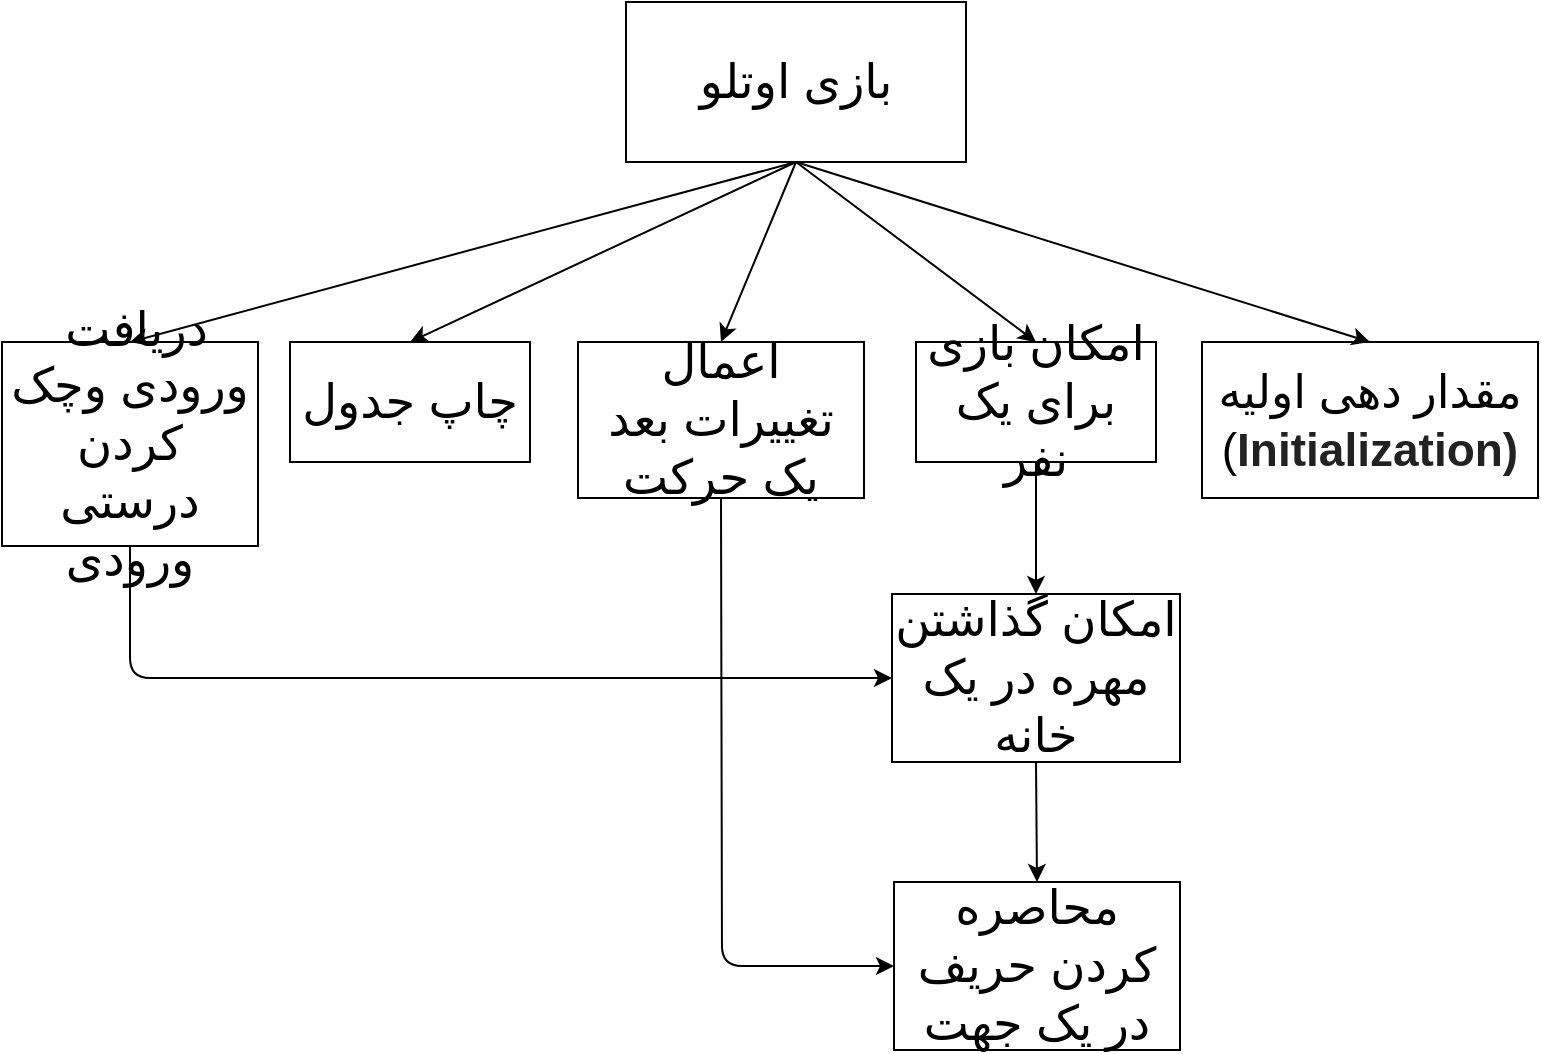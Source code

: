<mxfile version="12.3.3" pages="1"><diagram id="jZDMuItMAhIX4MLOOW3q" name="Page-1"><mxGraphModel dx="1393" dy="737" grid="1" gridSize="24" guides="1" tooltips="1" connect="1" arrows="1" fold="1" page="1" pageScale="1" pageWidth="850" pageHeight="1100" math="0" shadow="0"><root><mxCell id="0"/><mxCell id="1" parent="0"/><mxCell id="agOgERhShRH7dlRAszTS-2" value="&lt;font style=&quot;font-size: 24px&quot;&gt;بازی اوتلو&lt;/font&gt;" style="rounded=0;whiteSpace=wrap;html=1;" parent="1" vertex="1"><mxGeometry x="360" y="40" width="170" height="80" as="geometry"/></mxCell><mxCell id="agOgERhShRH7dlRAszTS-4" value="&amp;nbsp;دریافت ورودی وچک کردن درستی ورودی" style="rounded=0;whiteSpace=wrap;html=1;fontSize=24;" parent="1" vertex="1"><mxGeometry x="48" y="210" width="128" height="102" as="geometry"/></mxCell><mxCell id="agOgERhShRH7dlRAszTS-5" value="چاپ جدول" style="rounded=0;whiteSpace=wrap;html=1;fontSize=24;" parent="1" vertex="1"><mxGeometry x="192" y="210" width="120" height="60" as="geometry"/></mxCell><mxCell id="agOgERhShRH7dlRAszTS-6" value="اعمال تغییرات بعد یک حرکت" style="rounded=0;whiteSpace=wrap;html=1;fontSize=24;" parent="1" vertex="1"><mxGeometry x="336" y="210" width="143" height="78" as="geometry"/></mxCell><mxCell id="agOgERhShRH7dlRAszTS-7" value="امکان بازی برای یک نفر" style="rounded=0;whiteSpace=wrap;html=1;fontSize=24;" parent="1" vertex="1"><mxGeometry x="505" y="210" width="120" height="60" as="geometry"/></mxCell><mxCell id="agOgERhShRH7dlRAszTS-8" value="امکان گذاشتن مهره در یک خانه" style="rounded=0;whiteSpace=wrap;html=1;fontSize=24;" parent="1" vertex="1"><mxGeometry x="493" y="336" width="144" height="84" as="geometry"/></mxCell><mxCell id="agOgERhShRH7dlRAszTS-9" value="محاصره کردن حریف در یک جهت" style="rounded=0;whiteSpace=wrap;html=1;fontSize=24;" parent="1" vertex="1"><mxGeometry x="494" y="480" width="143" height="84" as="geometry"/></mxCell><mxCell id="agOgERhShRH7dlRAszTS-15" value="&lt;font style=&quot;font-size: 23px&quot;&gt;مقدار دهی اولیه (&lt;b style=&quot;color: rgb(34 , 34 , 34) ; font-family: &amp;#34;arial&amp;#34; , sans-serif ; text-align: left ; background-color: rgb(255 , 255 , 255)&quot;&gt;Initialization)&lt;/b&gt;&lt;/font&gt;" style="rounded=0;whiteSpace=wrap;html=1;fontSize=24;" parent="1" vertex="1"><mxGeometry x="648" y="210" width="168" height="78" as="geometry"/></mxCell><mxCell id="GrLyHQ3fmoC88ri18s_m-1" value="" style="endArrow=classic;html=1;exitX=0.5;exitY=1;exitDx=0;exitDy=0;entryX=0.5;entryY=0;entryDx=0;entryDy=0;" edge="1" parent="1" source="agOgERhShRH7dlRAszTS-2" target="agOgERhShRH7dlRAszTS-4"><mxGeometry width="50" height="50" relative="1" as="geometry"><mxPoint x="48" y="674" as="sourcePoint"/><mxPoint x="98" y="624" as="targetPoint"/></mxGeometry></mxCell><mxCell id="GrLyHQ3fmoC88ri18s_m-2" value="" style="endArrow=classic;html=1;exitX=0.5;exitY=1;exitDx=0;exitDy=0;entryX=0.5;entryY=0;entryDx=0;entryDy=0;" edge="1" parent="1" source="agOgERhShRH7dlRAszTS-2" target="agOgERhShRH7dlRAszTS-5"><mxGeometry width="50" height="50" relative="1" as="geometry"><mxPoint x="420" y="170" as="sourcePoint"/><mxPoint x="470" y="120" as="targetPoint"/></mxGeometry></mxCell><mxCell id="GrLyHQ3fmoC88ri18s_m-3" value="" style="endArrow=classic;html=1;exitX=0.5;exitY=1;exitDx=0;exitDy=0;entryX=0.5;entryY=0;entryDx=0;entryDy=0;" edge="1" parent="1" source="agOgERhShRH7dlRAszTS-2" target="agOgERhShRH7dlRAszTS-6"><mxGeometry width="50" height="50" relative="1" as="geometry"><mxPoint x="192" y="458" as="sourcePoint"/><mxPoint x="242" y="408" as="targetPoint"/></mxGeometry></mxCell><mxCell id="GrLyHQ3fmoC88ri18s_m-4" value="" style="endArrow=classic;html=1;exitX=0.5;exitY=1;exitDx=0;exitDy=0;entryX=0.5;entryY=0;entryDx=0;entryDy=0;" edge="1" parent="1" source="agOgERhShRH7dlRAszTS-2" target="agOgERhShRH7dlRAszTS-7"><mxGeometry width="50" height="50" relative="1" as="geometry"><mxPoint x="192" y="554" as="sourcePoint"/><mxPoint x="242" y="504" as="targetPoint"/></mxGeometry></mxCell><mxCell id="GrLyHQ3fmoC88ri18s_m-5" value="" style="endArrow=classic;html=1;exitX=0.5;exitY=1;exitDx=0;exitDy=0;entryX=0.5;entryY=0;entryDx=0;entryDy=0;" edge="1" parent="1" source="agOgERhShRH7dlRAszTS-2" target="agOgERhShRH7dlRAszTS-15"><mxGeometry width="50" height="50" relative="1" as="geometry"><mxPoint x="192" y="650" as="sourcePoint"/><mxPoint x="242" y="600" as="targetPoint"/></mxGeometry></mxCell><mxCell id="GrLyHQ3fmoC88ri18s_m-6" value="" style="endArrow=classic;html=1;exitX=0.5;exitY=1;exitDx=0;exitDy=0;entryX=0.5;entryY=0;entryDx=0;entryDy=0;" edge="1" parent="1" source="agOgERhShRH7dlRAszTS-7" target="agOgERhShRH7dlRAszTS-8"><mxGeometry width="50" height="50" relative="1" as="geometry"><mxPoint x="202" y="428" as="sourcePoint"/><mxPoint x="252" y="378" as="targetPoint"/><Array as="points"/></mxGeometry></mxCell><mxCell id="GrLyHQ3fmoC88ri18s_m-7" value="" style="endArrow=classic;html=1;exitX=0.5;exitY=1;exitDx=0;exitDy=0;entryX=0.5;entryY=0;entryDx=0;entryDy=0;" edge="1" parent="1" source="agOgERhShRH7dlRAszTS-8" target="agOgERhShRH7dlRAszTS-9"><mxGeometry width="50" height="50" relative="1" as="geometry"><mxPoint x="202" y="524" as="sourcePoint"/><mxPoint x="252" y="474" as="targetPoint"/></mxGeometry></mxCell><mxCell id="GrLyHQ3fmoC88ri18s_m-8" value="" style="endArrow=classic;html=1;exitX=0.5;exitY=1;exitDx=0;exitDy=0;entryX=0;entryY=0.5;entryDx=0;entryDy=0;" edge="1" parent="1" source="agOgERhShRH7dlRAszTS-6" target="agOgERhShRH7dlRAszTS-9"><mxGeometry width="50" height="50" relative="1" as="geometry"><mxPoint x="202" y="620" as="sourcePoint"/><mxPoint x="252" y="570" as="targetPoint"/><Array as="points"><mxPoint x="408" y="522"/></Array></mxGeometry></mxCell><mxCell id="GrLyHQ3fmoC88ri18s_m-9" value="" style="endArrow=classic;html=1;exitX=0.5;exitY=1;exitDx=0;exitDy=0;entryX=0;entryY=0.5;entryDx=0;entryDy=0;" edge="1" parent="1" source="agOgERhShRH7dlRAszTS-4" target="agOgERhShRH7dlRAszTS-8"><mxGeometry width="50" height="50" relative="1" as="geometry"><mxPoint x="48" y="674" as="sourcePoint"/><mxPoint x="98" y="624" as="targetPoint"/><Array as="points"><mxPoint x="112" y="378"/></Array></mxGeometry></mxCell></root></mxGraphModel></diagram></mxfile>